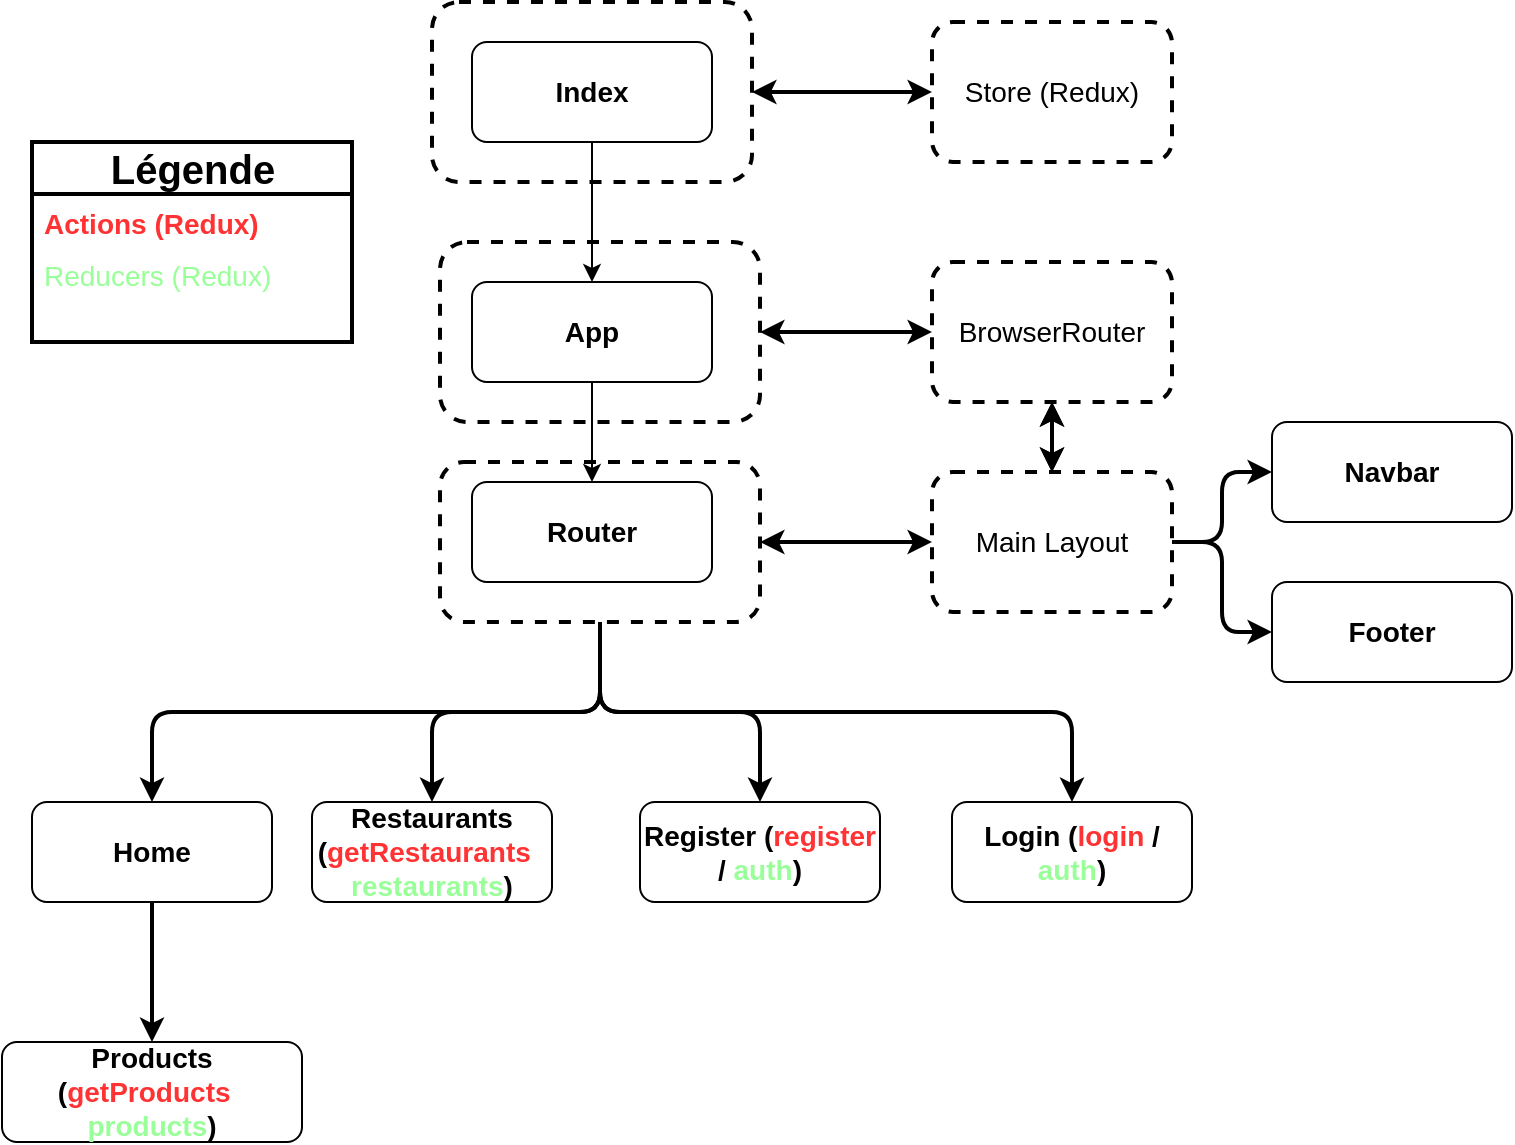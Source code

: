 <mxfile>
    <diagram id="cfUA-OYC1I8i9XxLiP8Q" name="Page-1">
        <mxGraphModel dx="1115" dy="625" grid="0" gridSize="10" guides="1" tooltips="1" connect="1" arrows="1" fold="1" page="0" pageScale="1" pageWidth="827" pageHeight="1169" math="0" shadow="0">
            <root>
                <mxCell id="0"/>
                <mxCell id="1" parent="0"/>
                <mxCell id="4" style="edgeStyle=none;html=1;exitX=0.5;exitY=1;exitDx=0;exitDy=0;entryX=0.5;entryY=0;entryDx=0;entryDy=0;fontSize=14;" edge="1" parent="1" source="2" target="3">
                    <mxGeometry relative="1" as="geometry"/>
                </mxCell>
                <mxCell id="2" value="&lt;font style=&quot;font-size: 14px;&quot;&gt;&lt;b&gt;Index&lt;/b&gt;&lt;/font&gt;" style="rounded=1;whiteSpace=wrap;html=1;" vertex="1" parent="1">
                    <mxGeometry x="270" y="60" width="120" height="50" as="geometry"/>
                </mxCell>
                <mxCell id="6" style="edgeStyle=none;html=1;exitX=0.5;exitY=1;exitDx=0;exitDy=0;fontSize=14;" edge="1" parent="1" source="3" target="5">
                    <mxGeometry relative="1" as="geometry"/>
                </mxCell>
                <mxCell id="3" value="&lt;font style=&quot;font-size: 14px;&quot;&gt;&lt;b&gt;App&lt;/b&gt;&lt;/font&gt;" style="rounded=1;whiteSpace=wrap;html=1;" vertex="1" parent="1">
                    <mxGeometry x="270" y="180" width="120" height="50" as="geometry"/>
                </mxCell>
                <mxCell id="5" value="&lt;font style=&quot;font-size: 14px;&quot;&gt;&lt;b&gt;Router&lt;/b&gt;&lt;/font&gt;" style="rounded=1;whiteSpace=wrap;html=1;" vertex="1" parent="1">
                    <mxGeometry x="270" y="280" width="120" height="50" as="geometry"/>
                </mxCell>
                <mxCell id="26" style="edgeStyle=none;html=1;exitX=1;exitY=0.5;exitDx=0;exitDy=0;fontSize=14;fontColor=#99FF99;strokeWidth=2;startArrow=classic;startFill=1;" edge="1" parent="1" source="7" target="8">
                    <mxGeometry relative="1" as="geometry"/>
                </mxCell>
                <mxCell id="7" value="" style="rounded=1;whiteSpace=wrap;html=1;fontSize=14;fillColor=none;dashed=1;strokeWidth=2;" vertex="1" parent="1">
                    <mxGeometry x="250" y="40" width="160" height="90" as="geometry"/>
                </mxCell>
                <mxCell id="8" value="Store (Redux)" style="rounded=1;whiteSpace=wrap;html=1;fontSize=14;fillColor=none;dashed=1;strokeWidth=2;" vertex="1" parent="1">
                    <mxGeometry x="500" y="50" width="120" height="70" as="geometry"/>
                </mxCell>
                <mxCell id="30" value="" style="edgeStyle=none;html=1;strokeWidth=2;fontSize=14;fontColor=#99FF99;startArrow=classic;startFill=1;" edge="1" parent="1" source="9" target="17">
                    <mxGeometry relative="1" as="geometry"/>
                </mxCell>
                <mxCell id="9" value="BrowserRouter" style="rounded=1;whiteSpace=wrap;html=1;fontSize=14;fillColor=none;dashed=1;strokeWidth=2;" vertex="1" parent="1">
                    <mxGeometry x="500" y="170" width="120" height="70" as="geometry"/>
                </mxCell>
                <mxCell id="27" style="edgeStyle=none;html=1;exitX=1;exitY=0.5;exitDx=0;exitDy=0;entryX=0;entryY=0.5;entryDx=0;entryDy=0;strokeWidth=2;fontSize=14;fontColor=#99FF99;startArrow=classic;startFill=1;" edge="1" parent="1" source="10" target="9">
                    <mxGeometry relative="1" as="geometry"/>
                </mxCell>
                <mxCell id="10" value="" style="rounded=1;whiteSpace=wrap;html=1;fontSize=14;fillColor=none;dashed=1;strokeWidth=2;" vertex="1" parent="1">
                    <mxGeometry x="254" y="160" width="160" height="90" as="geometry"/>
                </mxCell>
                <mxCell id="11" value="&lt;font style=&quot;font-size: 14px;&quot;&gt;&lt;b&gt;Products (&lt;font color=&quot;#ff3333&quot;&gt;getProducts&lt;/font&gt;&lt;font color=&quot;#ffffff&quot;&gt;&amp;nbsp;/ &lt;/font&gt;&lt;font color=&quot;#99ff99&quot;&gt;products&lt;/font&gt;)&lt;/b&gt;&lt;/font&gt;" style="rounded=1;whiteSpace=wrap;html=1;" vertex="1" parent="1">
                    <mxGeometry x="35" y="560" width="150" height="50" as="geometry"/>
                </mxCell>
                <mxCell id="12" value="&lt;font style=&quot;font-size: 14px;&quot;&gt;&lt;b&gt;Restaurants (&lt;font color=&quot;#ff3333&quot;&gt;getRestaurants&lt;/font&gt;&lt;font color=&quot;#ffffff&quot;&gt;&amp;nbsp;/ &lt;/font&gt;&lt;font color=&quot;#99ff99&quot;&gt;restaurants&lt;/font&gt;)&lt;br&gt;&lt;/b&gt;&lt;/font&gt;" style="rounded=1;whiteSpace=wrap;html=1;" vertex="1" parent="1">
                    <mxGeometry x="190" y="440" width="120" height="50" as="geometry"/>
                </mxCell>
                <mxCell id="39" style="edgeStyle=orthogonalEdgeStyle;html=1;exitX=0.5;exitY=1;exitDx=0;exitDy=0;strokeWidth=2;fontSize=14;fontColor=#99FF99;startArrow=none;startFill=0;" edge="1" parent="1" source="13" target="11">
                    <mxGeometry relative="1" as="geometry"/>
                </mxCell>
                <mxCell id="13" value="&lt;font style=&quot;font-size: 14px;&quot;&gt;&lt;b&gt;Home&lt;/b&gt;&lt;/font&gt;" style="rounded=1;whiteSpace=wrap;html=1;" vertex="1" parent="1">
                    <mxGeometry x="50" y="440" width="120" height="50" as="geometry"/>
                </mxCell>
                <mxCell id="14" value="&lt;font style=&quot;font-size: 14px;&quot;&gt;&lt;b&gt;Register (&lt;font color=&quot;#ff3333&quot;&gt;register&lt;/font&gt; / &lt;font color=&quot;#99ff99&quot;&gt;auth&lt;/font&gt;)&lt;/b&gt;&lt;/font&gt;" style="rounded=1;whiteSpace=wrap;html=1;" vertex="1" parent="1">
                    <mxGeometry x="354" y="440" width="120" height="50" as="geometry"/>
                </mxCell>
                <mxCell id="15" value="&lt;font style=&quot;font-size: 14px;&quot;&gt;&lt;b&gt;Login (&lt;font color=&quot;#ff3333&quot;&gt;login&lt;/font&gt; / &lt;font color=&quot;#99ff99&quot;&gt;auth&lt;/font&gt;)&lt;/b&gt;&lt;/font&gt;" style="rounded=1;whiteSpace=wrap;html=1;" vertex="1" parent="1">
                    <mxGeometry x="510" y="440" width="120" height="50" as="geometry"/>
                </mxCell>
                <mxCell id="28" style="edgeStyle=none;html=1;exitX=1;exitY=0.5;exitDx=0;exitDy=0;strokeWidth=2;fontSize=14;fontColor=#99FF99;startArrow=classic;startFill=1;" edge="1" parent="1" source="16" target="17">
                    <mxGeometry relative="1" as="geometry"/>
                </mxCell>
                <mxCell id="33" style="edgeStyle=orthogonalEdgeStyle;html=1;exitX=0.5;exitY=1;exitDx=0;exitDy=0;entryX=0.5;entryY=0;entryDx=0;entryDy=0;strokeWidth=2;fontSize=14;fontColor=#99FF99;startArrow=none;startFill=0;" edge="1" parent="1" source="16" target="14">
                    <mxGeometry relative="1" as="geometry"/>
                </mxCell>
                <mxCell id="34" style="edgeStyle=orthogonalEdgeStyle;html=1;exitX=0.5;exitY=1;exitDx=0;exitDy=0;strokeWidth=2;fontSize=14;fontColor=#99FF99;startArrow=none;startFill=0;" edge="1" parent="1" source="16" target="12">
                    <mxGeometry relative="1" as="geometry"/>
                </mxCell>
                <mxCell id="35" style="edgeStyle=orthogonalEdgeStyle;html=1;exitX=0.5;exitY=1;exitDx=0;exitDy=0;entryX=0.5;entryY=0;entryDx=0;entryDy=0;strokeWidth=2;fontSize=14;fontColor=#99FF99;startArrow=none;startFill=0;" edge="1" parent="1" source="16" target="13">
                    <mxGeometry relative="1" as="geometry"/>
                </mxCell>
                <mxCell id="36" style="edgeStyle=orthogonalEdgeStyle;html=1;exitX=0.5;exitY=1;exitDx=0;exitDy=0;entryX=0.5;entryY=0;entryDx=0;entryDy=0;strokeWidth=2;fontSize=14;fontColor=#99FF99;startArrow=none;startFill=0;" edge="1" parent="1" source="16" target="15">
                    <mxGeometry relative="1" as="geometry"/>
                </mxCell>
                <mxCell id="16" value="" style="rounded=1;whiteSpace=wrap;html=1;fontSize=14;fillColor=none;dashed=1;strokeWidth=2;" vertex="1" parent="1">
                    <mxGeometry x="254" y="270" width="160" height="80" as="geometry"/>
                </mxCell>
                <mxCell id="29" value="" style="edgeStyle=none;html=1;strokeWidth=2;fontSize=14;fontColor=#99FF99;startArrow=classic;startFill=1;" edge="1" parent="1" source="17" target="9">
                    <mxGeometry relative="1" as="geometry"/>
                </mxCell>
                <mxCell id="37" style="edgeStyle=orthogonalEdgeStyle;html=1;exitX=1;exitY=0.5;exitDx=0;exitDy=0;strokeWidth=2;fontSize=14;fontColor=#99FF99;startArrow=none;startFill=0;" edge="1" parent="1" source="17" target="19">
                    <mxGeometry relative="1" as="geometry"/>
                </mxCell>
                <mxCell id="38" style="edgeStyle=orthogonalEdgeStyle;html=1;exitX=1;exitY=0.5;exitDx=0;exitDy=0;entryX=0;entryY=0.5;entryDx=0;entryDy=0;strokeWidth=2;fontSize=14;fontColor=#99FF99;startArrow=none;startFill=0;" edge="1" parent="1" source="17" target="18">
                    <mxGeometry relative="1" as="geometry"/>
                </mxCell>
                <mxCell id="17" value="Main Layout" style="rounded=1;whiteSpace=wrap;html=1;fontSize=14;fillColor=none;dashed=1;strokeWidth=2;" vertex="1" parent="1">
                    <mxGeometry x="500" y="275" width="120" height="70" as="geometry"/>
                </mxCell>
                <mxCell id="18" value="&lt;font style=&quot;font-size: 14px;&quot;&gt;&lt;b&gt;Footer&lt;/b&gt;&lt;/font&gt;" style="rounded=1;whiteSpace=wrap;html=1;" vertex="1" parent="1">
                    <mxGeometry x="670" y="330" width="120" height="50" as="geometry"/>
                </mxCell>
                <mxCell id="19" value="&lt;font style=&quot;font-size: 14px;&quot;&gt;&lt;b&gt;Navbar&lt;/b&gt;&lt;/font&gt;" style="rounded=1;whiteSpace=wrap;html=1;" vertex="1" parent="1">
                    <mxGeometry x="670" y="250" width="120" height="50" as="geometry"/>
                </mxCell>
                <mxCell id="22" value="&lt;b&gt;&lt;font style=&quot;font-size: 20px;&quot;&gt;Légende&lt;/font&gt;&lt;/b&gt;" style="swimlane;fontStyle=0;childLayout=stackLayout;horizontal=1;startSize=26;fillColor=none;horizontalStack=0;resizeParent=1;resizeParentMax=0;resizeLast=0;collapsible=1;marginBottom=0;html=1;strokeWidth=2;fontSize=14;" vertex="1" parent="1">
                    <mxGeometry x="50" y="110" width="160" height="100" as="geometry"/>
                </mxCell>
                <mxCell id="23" value="&lt;b&gt;&lt;font color=&quot;#ff3333&quot;&gt;Actions (Redux)&lt;/font&gt;&lt;/b&gt;" style="text;strokeColor=none;fillColor=none;align=left;verticalAlign=top;spacingLeft=4;spacingRight=4;overflow=hidden;rotatable=0;points=[[0,0.5],[1,0.5]];portConstraint=eastwest;whiteSpace=wrap;html=1;strokeWidth=2;fontSize=14;" vertex="1" parent="22">
                    <mxGeometry y="26" width="160" height="26" as="geometry"/>
                </mxCell>
                <mxCell id="24" value="&lt;font color=&quot;#99ff99&quot;&gt;Reducers (Redux)&lt;/font&gt;" style="text;strokeColor=none;fillColor=none;align=left;verticalAlign=top;spacingLeft=4;spacingRight=4;overflow=hidden;rotatable=0;points=[[0,0.5],[1,0.5]];portConstraint=eastwest;whiteSpace=wrap;html=1;strokeWidth=2;fontSize=14;" vertex="1" parent="22">
                    <mxGeometry y="52" width="160" height="48" as="geometry"/>
                </mxCell>
            </root>
        </mxGraphModel>
    </diagram>
</mxfile>